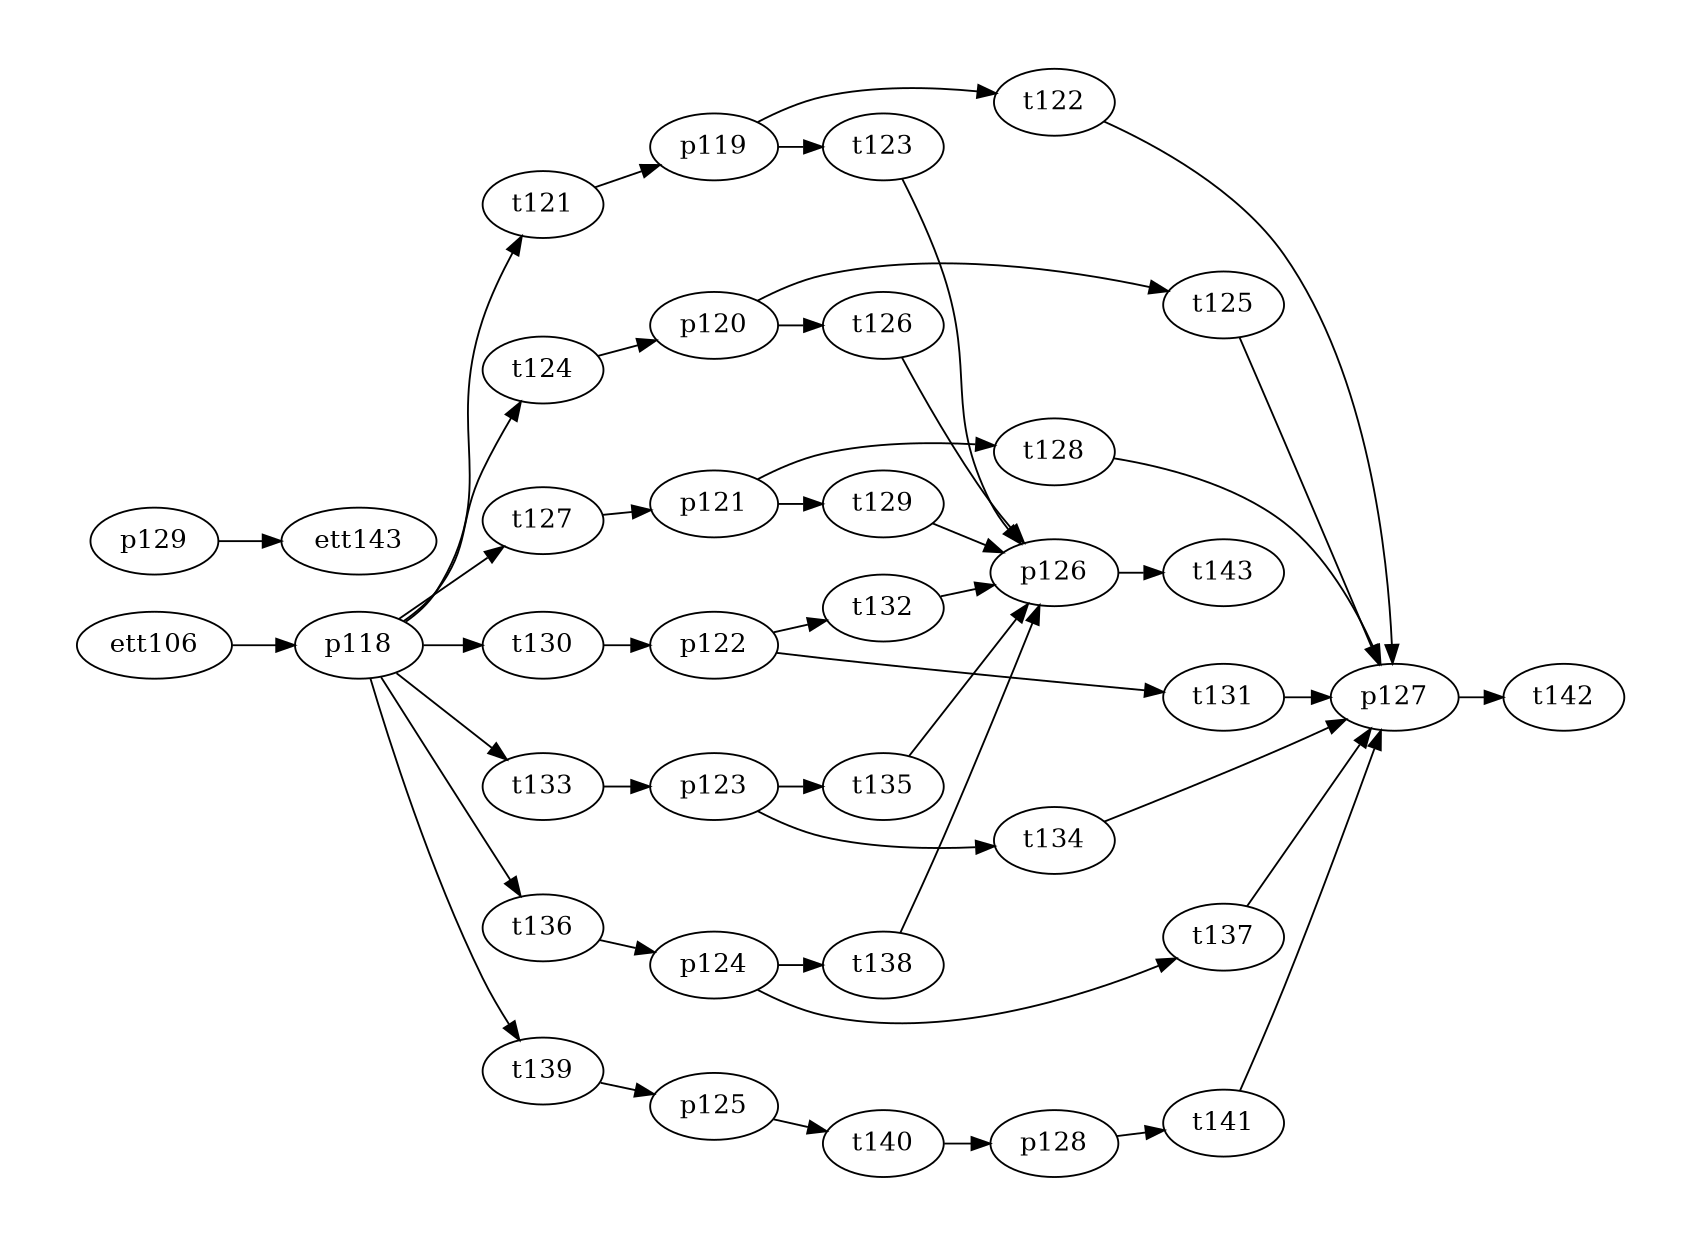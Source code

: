 
digraph A {
    # splines = ortho
    rankdir=LR;
    ratio=fill
    graph [pad="0.5", nodesep="0.25", ranksep="0.2"];
    margin=0;
    size="11.7,8.3!"

# Módulo armazenador (x)

    p118
    p119
    p120
    p121
    p122
    p123
    p124
    p125
    p126
    p127
    p128
    p129

    t121
    t122
    t123
    t124
    t125
    t126
    t127
    t128
    t129
    t130
    t131
    t132
    t133
    t134
    t135
    t136
    t137
    t138
    t139
    t140
    t141
    t142

    
# subgraph cluster_8 {
#   label="Storage (x)";
#   labelloc = b
#   style="dashed"
  # color="red"

  # pre

  p118 -> t121
  p118 -> t124
  p118 -> t127
  p118 -> t130
  p118 -> t133
  p118 -> t136
  p118 -> t139

  p119 -> t122
  p119 -> t123

  p120 -> t125
  p120 -> t126

  p121 -> t128
  p121 -> t129

  p122 -> t131
  p122 -> t132

  p123 -> t134
  p123 -> t135

  p124 -> t137
  p124 -> t138

  p125 -> t140
  p126 -> t143

  p127 -> t142

  p128 -> t141



  #pos

  t121 -> p119
  t122 -> p127
  t123 -> p126

  t124 -> p120
  t125 -> p127
  t126 -> p126

  t127 -> p121
  t128 -> p127
  t129 -> p126

  t130 -> p122
  t131 -> p127
  t132 -> p126

  t133 -> p123
  t134 -> p127
  t135 -> p126

  t136 -> p124
  t137 -> p127
  t138 -> p126

  t139 -> p125
  t140 -> p128
  t141 -> p127

  

  
# }
ett106
ett106 -> p118

ett143
p129 ->  ett143
}
